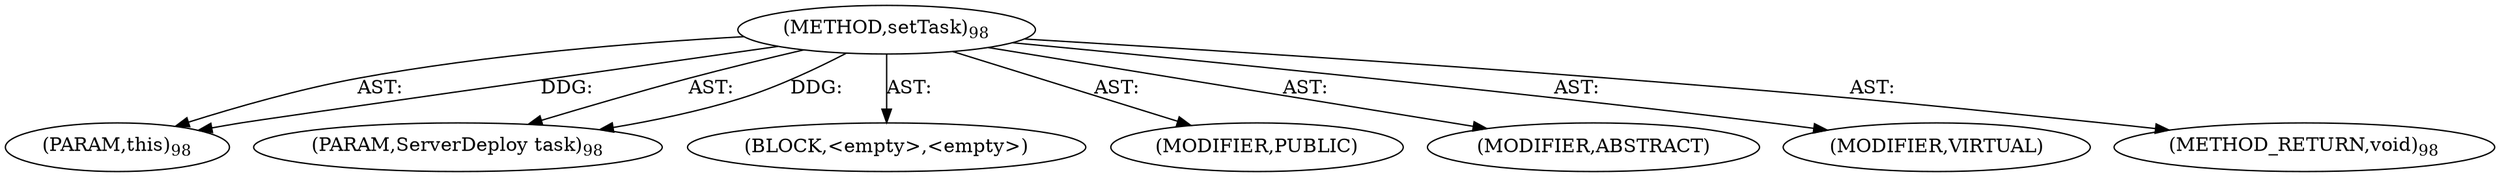 digraph "setTask" {  
"111669149698" [label = <(METHOD,setTask)<SUB>98</SUB>> ]
"115964116994" [label = <(PARAM,this)<SUB>98</SUB>> ]
"115964116995" [label = <(PARAM,ServerDeploy task)<SUB>98</SUB>> ]
"25769803778" [label = <(BLOCK,&lt;empty&gt;,&lt;empty&gt;)> ]
"133143986192" [label = <(MODIFIER,PUBLIC)> ]
"133143986193" [label = <(MODIFIER,ABSTRACT)> ]
"133143986194" [label = <(MODIFIER,VIRTUAL)> ]
"128849018882" [label = <(METHOD_RETURN,void)<SUB>98</SUB>> ]
  "111669149698" -> "115964116994"  [ label = "AST: "] 
  "111669149698" -> "115964116995"  [ label = "AST: "] 
  "111669149698" -> "25769803778"  [ label = "AST: "] 
  "111669149698" -> "133143986192"  [ label = "AST: "] 
  "111669149698" -> "133143986193"  [ label = "AST: "] 
  "111669149698" -> "133143986194"  [ label = "AST: "] 
  "111669149698" -> "128849018882"  [ label = "AST: "] 
  "111669149698" -> "115964116994"  [ label = "DDG: "] 
  "111669149698" -> "115964116995"  [ label = "DDG: "] 
}
